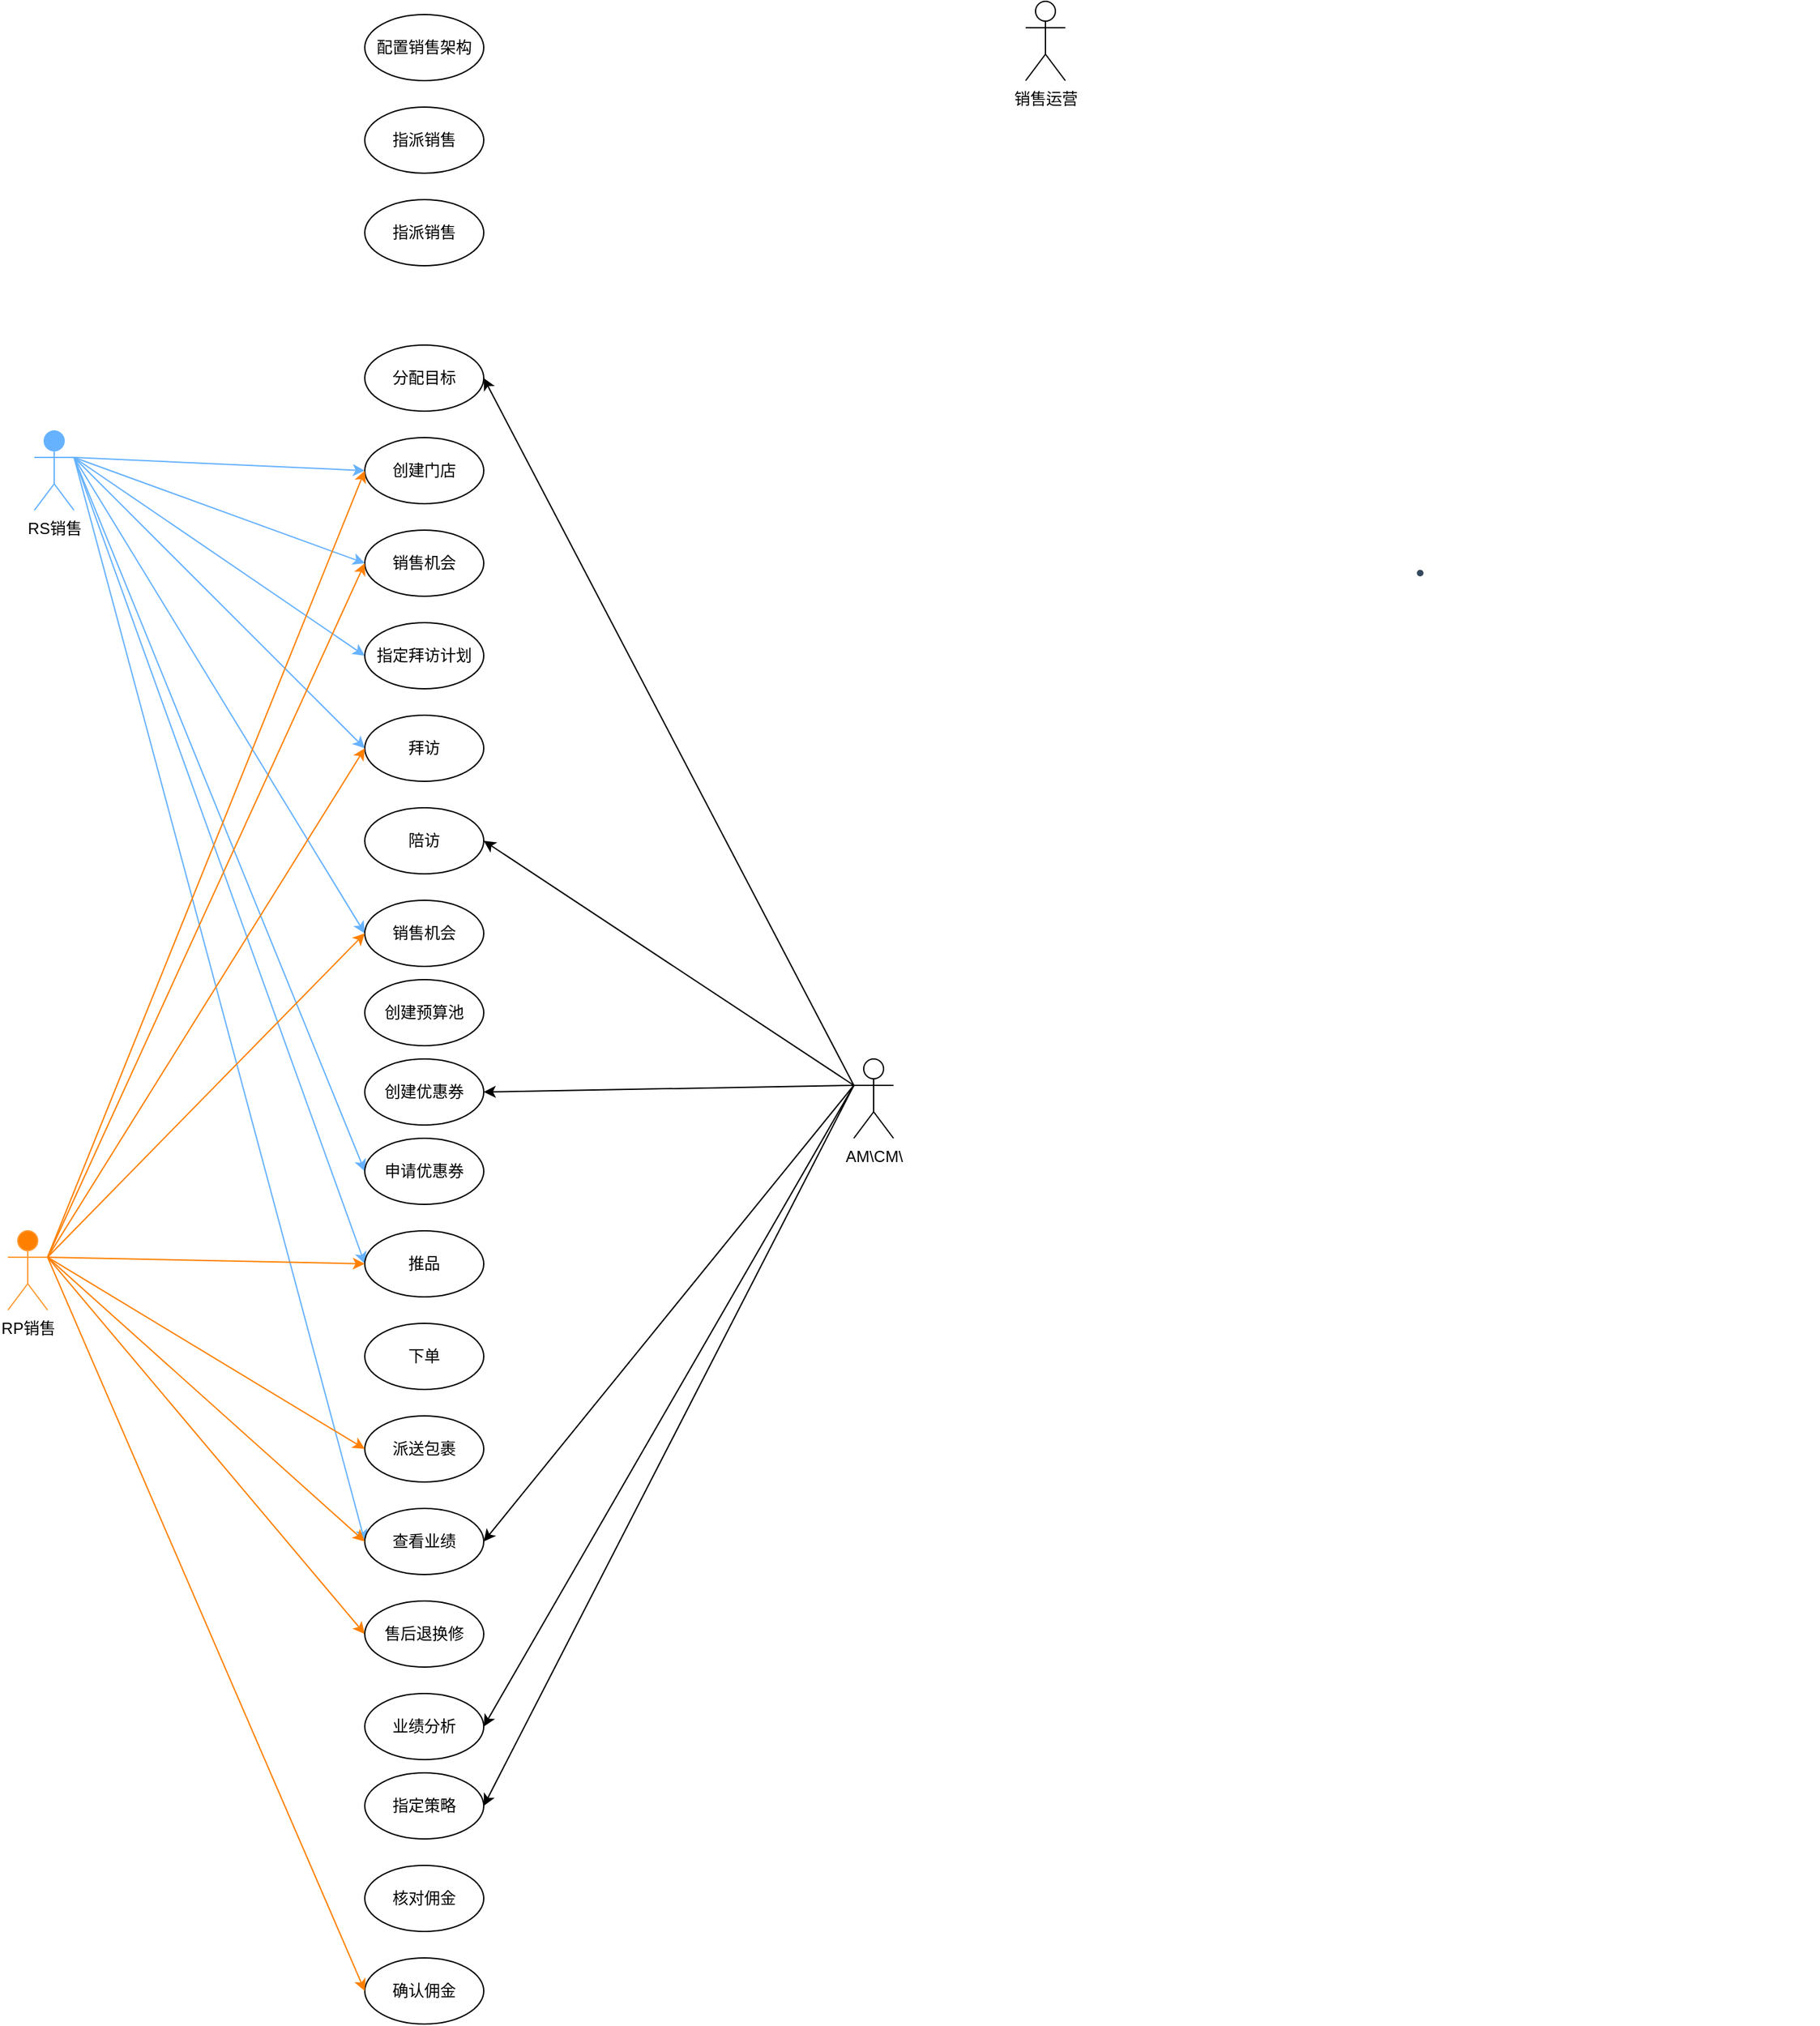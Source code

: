 <mxfile version="27.1.6">
  <diagram name="第 1 页" id="Rd4k-c5nyx-5NQ8se79g">
    <mxGraphModel dx="1183" dy="1963" grid="1" gridSize="10" guides="1" tooltips="1" connect="1" arrows="1" fold="1" page="1" pageScale="1" pageWidth="827" pageHeight="1169" math="0" shadow="0">
      <root>
        <mxCell id="0" />
        <mxCell id="1" parent="0" />
        <mxCell id="XD7w7CoPH_M2G8A22QaK-30" style="rounded=0;orthogonalLoop=1;jettySize=auto;html=1;entryX=0;entryY=0.5;entryDx=0;entryDy=0;exitX=1;exitY=0.333;exitDx=0;exitDy=0;exitPerimeter=0;fillColor=none;strokeColor=#66B2FF;" edge="1" parent="1" source="13VthSZgflkiJFEwZ5WM-1" target="XD7w7CoPH_M2G8A22QaK-26">
          <mxGeometry relative="1" as="geometry" />
        </mxCell>
        <mxCell id="XD7w7CoPH_M2G8A22QaK-32" style="edgeStyle=none;rounded=0;orthogonalLoop=1;jettySize=auto;html=1;entryX=0;entryY=0.5;entryDx=0;entryDy=0;exitX=1;exitY=0.333;exitDx=0;exitDy=0;exitPerimeter=0;fillColor=none;strokeColor=#66B2FF;" edge="1" parent="1" source="13VthSZgflkiJFEwZ5WM-1" target="XD7w7CoPH_M2G8A22QaK-1">
          <mxGeometry relative="1" as="geometry" />
        </mxCell>
        <mxCell id="XD7w7CoPH_M2G8A22QaK-33" style="edgeStyle=none;rounded=0;orthogonalLoop=1;jettySize=auto;html=1;entryX=0;entryY=0.5;entryDx=0;entryDy=0;exitX=1;exitY=0.333;exitDx=0;exitDy=0;exitPerimeter=0;fillColor=none;strokeColor=#66B2FF;" edge="1" parent="1" source="13VthSZgflkiJFEwZ5WM-1" target="13VthSZgflkiJFEwZ5WM-2">
          <mxGeometry relative="1" as="geometry" />
        </mxCell>
        <mxCell id="XD7w7CoPH_M2G8A22QaK-34" style="edgeStyle=none;rounded=0;orthogonalLoop=1;jettySize=auto;html=1;entryX=0;entryY=0.5;entryDx=0;entryDy=0;exitX=1;exitY=0.333;exitDx=0;exitDy=0;exitPerimeter=0;fillColor=none;strokeColor=#66B2FF;" edge="1" parent="1" source="13VthSZgflkiJFEwZ5WM-1" target="XD7w7CoPH_M2G8A22QaK-13">
          <mxGeometry relative="1" as="geometry" />
        </mxCell>
        <mxCell id="XD7w7CoPH_M2G8A22QaK-37" style="edgeStyle=none;rounded=0;orthogonalLoop=1;jettySize=auto;html=1;entryX=0;entryY=0.5;entryDx=0;entryDy=0;exitX=1;exitY=0.333;exitDx=0;exitDy=0;exitPerimeter=0;fillColor=none;strokeColor=#66B2FF;" edge="1" parent="1" source="13VthSZgflkiJFEwZ5WM-1" target="XD7w7CoPH_M2G8A22QaK-36">
          <mxGeometry relative="1" as="geometry" />
        </mxCell>
        <mxCell id="XD7w7CoPH_M2G8A22QaK-38" style="edgeStyle=none;rounded=0;orthogonalLoop=1;jettySize=auto;html=1;entryX=0;entryY=0.5;entryDx=0;entryDy=0;exitX=1;exitY=0.333;exitDx=0;exitDy=0;exitPerimeter=0;fillColor=none;strokeColor=#66B2FF;" edge="1" parent="1" source="13VthSZgflkiJFEwZ5WM-1" target="XD7w7CoPH_M2G8A22QaK-16">
          <mxGeometry relative="1" as="geometry" />
        </mxCell>
        <mxCell id="XD7w7CoPH_M2G8A22QaK-39" style="edgeStyle=none;rounded=0;orthogonalLoop=1;jettySize=auto;html=1;entryX=0;entryY=0.5;entryDx=0;entryDy=0;exitX=1;exitY=0.333;exitDx=0;exitDy=0;exitPerimeter=0;fillColor=none;strokeColor=#66B2FF;" edge="1" parent="1" source="13VthSZgflkiJFEwZ5WM-1" target="XD7w7CoPH_M2G8A22QaK-18">
          <mxGeometry relative="1" as="geometry" />
        </mxCell>
        <mxCell id="XD7w7CoPH_M2G8A22QaK-42" style="edgeStyle=none;rounded=0;orthogonalLoop=1;jettySize=auto;html=1;exitX=1;exitY=0.333;exitDx=0;exitDy=0;exitPerimeter=0;entryX=0;entryY=0.5;entryDx=0;entryDy=0;fillColor=none;strokeColor=#66B2FF;" edge="1" parent="1" source="13VthSZgflkiJFEwZ5WM-1" target="XD7w7CoPH_M2G8A22QaK-20">
          <mxGeometry relative="1" as="geometry" />
        </mxCell>
        <mxCell id="13VthSZgflkiJFEwZ5WM-1" value="RS销售" style="shape=umlActor;verticalLabelPosition=bottom;verticalAlign=top;html=1;outlineConnect=0;fillColor=#66B2FF;strokeColor=#66B2FF;" parent="1" vertex="1">
          <mxGeometry x="50" y="75" width="30" height="60" as="geometry" />
        </mxCell>
        <mxCell id="13VthSZgflkiJFEwZ5WM-2" value="指定拜访计划" style="ellipse;whiteSpace=wrap;html=1;" parent="1" vertex="1">
          <mxGeometry x="300" y="220" width="90" height="50" as="geometry" />
        </mxCell>
        <mxCell id="XD7w7CoPH_M2G8A22QaK-1" value="销售机会" style="ellipse;whiteSpace=wrap;html=1;" vertex="1" parent="1">
          <mxGeometry x="300" y="150" width="90" height="50" as="geometry" />
        </mxCell>
        <mxCell id="XD7w7CoPH_M2G8A22QaK-11" value="&lt;ul style=&quot;box-sizing: border-box; --tw-border-spacing-x: 0; --tw-border-spacing-y: 0; --tw-translate-x: 0; --tw-translate-y: 0; --tw-rotate: 0; --tw-skew-x: 0; --tw-skew-y: 0; --tw-scale-x: 1; --tw-scale-y: 1; --tw-pan-x: ; --tw-pan-y: ; --tw-pinch-zoom: ; --tw-scroll-snap-strictness: proximity; --tw-ordinal: ; --tw-slashed-zero: ; --tw-numeric-figure: ; --tw-numeric-spacing: ; --tw-numeric-fraction: ; --tw-ring-inset: ; --tw-ring-offset-width: 0px; --tw-ring-offset-color: light-dark(#fff, #000000); --tw-ring-color: rgb(59 130 246 / .5); --tw-ring-offset-shadow: 0 0 #0000; --tw-ring-shadow: 0 0 #0000; --tw-shadow: 0 0 #0000; --tw-shadow-colored: 0 0 #0000; --tw-blur: ; --tw-brightness: ; --tw-contrast: ; --tw-grayscale: ; --tw-hue-rotate: ; --tw-invert: ; --tw-saturate: ; --tw-sepia: ; --tw-drop-shadow: ; --tw-backdrop-blur: ; --tw-backdrop-brightness: ; --tw-backdrop-contrast: ; --tw-backdrop-grayscale: ; --tw-backdrop-hue-rotate: ; --tw-backdrop-invert: ; --tw-backdrop-opacity: ; --tw-backdrop-saturate: ; --tw-backdrop-sepia: ; margin: 0px; padding-left: 30px; position: relative; caret-color: rgb(52, 73, 94); color: rgb(52, 73, 94); font-family: Ubuntu, &amp;quot;Source Sans Pro&amp;quot;, sans-serif; font-size: 16px; font-style: normal; font-variant-caps: normal; font-weight: 400; letter-spacing: normal; text-align: left; text-indent: 0px; text-transform: none; white-space: normal; word-spacing: 0px; -webkit-text-stroke-width: 0px; text-decoration: none;&quot; data-mark=&quot;-&quot; class=&quot;ul-list&quot;&gt;&lt;li style=&quot;box-sizing: border-box; --tw-border-spacing-x: 0; --tw-border-spacing-y: 0; --tw-translate-x: 0; --tw-translate-y: 0; --tw-rotate: 0; --tw-skew-x: 0; --tw-skew-y: 0; --tw-scale-x: 1; --tw-scale-y: 1; --tw-pan-x: ; --tw-pan-y: ; --tw-pinch-zoom: ; --tw-scroll-snap-strictness: proximity; --tw-ordinal: ; --tw-slashed-zero: ; --tw-numeric-figure: ; --tw-numeric-spacing: ; --tw-numeric-fraction: ; --tw-ring-inset: ; --tw-ring-offset-width: 0px; --tw-ring-offset-color: light-dark(#fff, #000000); --tw-ring-color: rgb(59 130 246 / .5); --tw-ring-offset-shadow: 0 0 #0000; --tw-ring-shadow: 0 0 #0000; --tw-shadow: 0 0 #0000; --tw-shadow-colored: 0 0 #0000; --tw-blur: ; --tw-brightness: ; --tw-contrast: ; --tw-grayscale: ; --tw-hue-rotate: ; --tw-invert: ; --tw-saturate: ; --tw-sepia: ; --tw-drop-shadow: ; --tw-backdrop-blur: ; --tw-backdrop-brightness: ; --tw-backdrop-contrast: ; --tw-backdrop-grayscale: ; --tw-backdrop-hue-rotate: ; --tw-backdrop-invert: ; --tw-backdrop-opacity: ; --tw-backdrop-saturate: ; --tw-backdrop-sepia: ; margin: 0px; position: relative;&quot; class=&quot;md-list-item md-focus-container&quot;&gt;&lt;p style=&quot;box-sizing: border-box; --tw-border-spacing-x: 0; --tw-border-spacing-y: 0; --tw-translate-x: 0; --tw-translate-y: 0; --tw-rotate: 0; --tw-skew-x: 0; --tw-skew-y: 0; --tw-scale-x: 1; --tw-scale-y: 1; --tw-pan-x: ; --tw-pan-y: ; --tw-pinch-zoom: ; --tw-scroll-snap-strictness: proximity; --tw-ordinal: ; --tw-slashed-zero: ; --tw-numeric-figure: ; --tw-numeric-spacing: ; --tw-numeric-fraction: ; --tw-ring-inset: ; --tw-ring-offset-width: 0px; --tw-ring-offset-color: light-dark(#fff, #000000); --tw-ring-color: rgb(59 130 246 / .5); --tw-ring-offset-shadow: 0 0 #0000; --tw-ring-shadow: 0 0 #0000; --tw-shadow: 0 0 #0000; --tw-shadow-colored: 0 0 #0000; --tw-blur: ; --tw-brightness: ; --tw-contrast: ; --tw-grayscale: ; --tw-hue-rotate: ; --tw-invert: ; --tw-saturate: ; --tw-sepia: ; --tw-drop-shadow: ; --tw-backdrop-blur: ; --tw-backdrop-brightness: ; --tw-backdrop-contrast: ; --tw-backdrop-grayscale: ; --tw-backdrop-hue-rotate: ; --tw-backdrop-invert: ; --tw-backdrop-opacity: ; --tw-backdrop-saturate: ; --tw-backdrop-sepia: ; line-height: 1.6rem; orphans: 4; margin: 0px 0px 0.5rem; white-space: pre-wrap; position: relative; word-spacing: 0.05rem;&quot; class=&quot;md-end-block md-p md-focus&quot;&gt;&lt;br&gt;&lt;/p&gt;&lt;/li&gt;&lt;/ul&gt;" style="text;html=1;align=center;verticalAlign=middle;whiteSpace=wrap;rounded=0;" vertex="1" parent="1">
          <mxGeometry x="800" y="170" width="600" height="30" as="geometry" />
        </mxCell>
        <mxCell id="XD7w7CoPH_M2G8A22QaK-13" value="拜访" style="ellipse;whiteSpace=wrap;html=1;" vertex="1" parent="1">
          <mxGeometry x="300" y="290" width="90" height="50" as="geometry" />
        </mxCell>
        <mxCell id="XD7w7CoPH_M2G8A22QaK-14" value="陪访" style="ellipse;whiteSpace=wrap;html=1;" vertex="1" parent="1">
          <mxGeometry x="300" y="360" width="90" height="50" as="geometry" />
        </mxCell>
        <mxCell id="XD7w7CoPH_M2G8A22QaK-15" value="创建优惠券" style="ellipse;whiteSpace=wrap;html=1;" vertex="1" parent="1">
          <mxGeometry x="300" y="550" width="90" height="50" as="geometry" />
        </mxCell>
        <mxCell id="XD7w7CoPH_M2G8A22QaK-16" value="申请优惠券" style="ellipse;whiteSpace=wrap;html=1;" vertex="1" parent="1">
          <mxGeometry x="300" y="610" width="90" height="50" as="geometry" />
        </mxCell>
        <mxCell id="XD7w7CoPH_M2G8A22QaK-18" value="推品" style="ellipse;whiteSpace=wrap;html=1;" vertex="1" parent="1">
          <mxGeometry x="300" y="680" width="90" height="50" as="geometry" />
        </mxCell>
        <mxCell id="XD7w7CoPH_M2G8A22QaK-19" value="下单" style="ellipse;whiteSpace=wrap;html=1;" vertex="1" parent="1">
          <mxGeometry x="300" y="750" width="90" height="50" as="geometry" />
        </mxCell>
        <mxCell id="XD7w7CoPH_M2G8A22QaK-20" value="查看业绩" style="ellipse;whiteSpace=wrap;html=1;" vertex="1" parent="1">
          <mxGeometry x="300" y="890" width="90" height="50" as="geometry" />
        </mxCell>
        <mxCell id="XD7w7CoPH_M2G8A22QaK-21" value="业绩分析" style="ellipse;whiteSpace=wrap;html=1;" vertex="1" parent="1">
          <mxGeometry x="300" y="1030" width="90" height="50" as="geometry" />
        </mxCell>
        <mxCell id="XD7w7CoPH_M2G8A22QaK-22" value="指定策略" style="ellipse;whiteSpace=wrap;html=1;" vertex="1" parent="1">
          <mxGeometry x="300" y="1090" width="90" height="50" as="geometry" />
        </mxCell>
        <mxCell id="XD7w7CoPH_M2G8A22QaK-25" value="派送包裹" style="ellipse;whiteSpace=wrap;html=1;" vertex="1" parent="1">
          <mxGeometry x="300" y="820" width="90" height="50" as="geometry" />
        </mxCell>
        <mxCell id="XD7w7CoPH_M2G8A22QaK-26" value="创建门店" style="ellipse;whiteSpace=wrap;html=1;" vertex="1" parent="1">
          <mxGeometry x="300" y="80" width="90" height="50" as="geometry" />
        </mxCell>
        <mxCell id="XD7w7CoPH_M2G8A22QaK-29" value="核对佣金" style="ellipse;whiteSpace=wrap;html=1;" vertex="1" parent="1">
          <mxGeometry x="300" y="1160" width="90" height="50" as="geometry" />
        </mxCell>
        <mxCell id="XD7w7CoPH_M2G8A22QaK-36" value="销售机会" style="ellipse;whiteSpace=wrap;html=1;" vertex="1" parent="1">
          <mxGeometry x="300" y="430" width="90" height="50" as="geometry" />
        </mxCell>
        <mxCell id="XD7w7CoPH_M2G8A22QaK-49" value="创建预算池" style="ellipse;whiteSpace=wrap;html=1;" vertex="1" parent="1">
          <mxGeometry x="300" y="490" width="90" height="50" as="geometry" />
        </mxCell>
        <mxCell id="XD7w7CoPH_M2G8A22QaK-51" value="确认佣金" style="ellipse;whiteSpace=wrap;html=1;" vertex="1" parent="1">
          <mxGeometry x="300" y="1230" width="90" height="50" as="geometry" />
        </mxCell>
        <mxCell id="XD7w7CoPH_M2G8A22QaK-52" value="配置销售架构" style="ellipse;whiteSpace=wrap;html=1;" vertex="1" parent="1">
          <mxGeometry x="300" y="-240" width="90" height="50" as="geometry" />
        </mxCell>
        <mxCell id="XD7w7CoPH_M2G8A22QaK-69" style="edgeStyle=none;rounded=0;orthogonalLoop=1;jettySize=auto;html=1;entryX=0;entryY=0.5;entryDx=0;entryDy=0;exitX=1;exitY=0.333;exitDx=0;exitDy=0;exitPerimeter=0;fillColor=#ffe6cc;strokeColor=#FF8000;" edge="1" parent="1" source="XD7w7CoPH_M2G8A22QaK-53" target="XD7w7CoPH_M2G8A22QaK-26">
          <mxGeometry relative="1" as="geometry" />
        </mxCell>
        <mxCell id="XD7w7CoPH_M2G8A22QaK-70" style="edgeStyle=none;rounded=0;orthogonalLoop=1;jettySize=auto;html=1;exitX=1;exitY=0.333;exitDx=0;exitDy=0;exitPerimeter=0;entryX=0;entryY=0.5;entryDx=0;entryDy=0;fillColor=#ffe6cc;strokeColor=#FF8000;" edge="1" parent="1" source="XD7w7CoPH_M2G8A22QaK-53" target="XD7w7CoPH_M2G8A22QaK-1">
          <mxGeometry relative="1" as="geometry" />
        </mxCell>
        <mxCell id="XD7w7CoPH_M2G8A22QaK-71" style="edgeStyle=none;rounded=0;orthogonalLoop=1;jettySize=auto;html=1;exitX=1;exitY=0.333;exitDx=0;exitDy=0;exitPerimeter=0;entryX=0;entryY=0.5;entryDx=0;entryDy=0;fillColor=#ffe6cc;strokeColor=#FF8000;" edge="1" parent="1" source="XD7w7CoPH_M2G8A22QaK-53" target="XD7w7CoPH_M2G8A22QaK-13">
          <mxGeometry relative="1" as="geometry" />
        </mxCell>
        <mxCell id="XD7w7CoPH_M2G8A22QaK-72" style="edgeStyle=none;rounded=0;orthogonalLoop=1;jettySize=auto;html=1;exitX=1;exitY=0.333;exitDx=0;exitDy=0;exitPerimeter=0;entryX=0;entryY=0.5;entryDx=0;entryDy=0;fillColor=#ffe6cc;strokeColor=#FF8000;" edge="1" parent="1" source="XD7w7CoPH_M2G8A22QaK-53" target="XD7w7CoPH_M2G8A22QaK-36">
          <mxGeometry relative="1" as="geometry" />
        </mxCell>
        <mxCell id="XD7w7CoPH_M2G8A22QaK-74" style="edgeStyle=none;rounded=0;orthogonalLoop=1;jettySize=auto;html=1;exitX=1;exitY=0.333;exitDx=0;exitDy=0;exitPerimeter=0;entryX=0;entryY=0.5;entryDx=0;entryDy=0;fillColor=#ffe6cc;strokeColor=#FF8000;" edge="1" parent="1" source="XD7w7CoPH_M2G8A22QaK-53" target="XD7w7CoPH_M2G8A22QaK-18">
          <mxGeometry relative="1" as="geometry" />
        </mxCell>
        <mxCell id="XD7w7CoPH_M2G8A22QaK-75" style="edgeStyle=none;rounded=0;orthogonalLoop=1;jettySize=auto;html=1;exitX=1;exitY=0.333;exitDx=0;exitDy=0;exitPerimeter=0;entryX=0;entryY=0.5;entryDx=0;entryDy=0;fillColor=#ffe6cc;strokeColor=#FF8000;" edge="1" parent="1" source="XD7w7CoPH_M2G8A22QaK-53" target="XD7w7CoPH_M2G8A22QaK-25">
          <mxGeometry relative="1" as="geometry" />
        </mxCell>
        <mxCell id="XD7w7CoPH_M2G8A22QaK-77" style="edgeStyle=none;rounded=0;orthogonalLoop=1;jettySize=auto;html=1;exitX=1;exitY=0.333;exitDx=0;exitDy=0;exitPerimeter=0;entryX=0;entryY=0.5;entryDx=0;entryDy=0;fillColor=#ffe6cc;strokeColor=#FF8000;" edge="1" parent="1" source="XD7w7CoPH_M2G8A22QaK-53" target="XD7w7CoPH_M2G8A22QaK-51">
          <mxGeometry relative="1" as="geometry" />
        </mxCell>
        <mxCell id="XD7w7CoPH_M2G8A22QaK-79" style="edgeStyle=none;rounded=0;orthogonalLoop=1;jettySize=auto;html=1;exitX=1;exitY=0.333;exitDx=0;exitDy=0;exitPerimeter=0;entryX=0;entryY=0.5;entryDx=0;entryDy=0;fillColor=#ffe6cc;strokeColor=#FF8000;" edge="1" parent="1" source="XD7w7CoPH_M2G8A22QaK-53" target="XD7w7CoPH_M2G8A22QaK-78">
          <mxGeometry relative="1" as="geometry" />
        </mxCell>
        <mxCell id="XD7w7CoPH_M2G8A22QaK-80" style="edgeStyle=none;rounded=0;orthogonalLoop=1;jettySize=auto;html=1;exitX=1;exitY=0.333;exitDx=0;exitDy=0;exitPerimeter=0;entryX=0;entryY=0.5;entryDx=0;entryDy=0;fillColor=#ffe6cc;strokeColor=#FF8000;" edge="1" parent="1" source="XD7w7CoPH_M2G8A22QaK-53" target="XD7w7CoPH_M2G8A22QaK-20">
          <mxGeometry relative="1" as="geometry" />
        </mxCell>
        <mxCell id="XD7w7CoPH_M2G8A22QaK-53" value="RP销售" style="shape=umlActor;verticalLabelPosition=bottom;verticalAlign=top;html=1;outlineConnect=0;strokeColor=#FF9933;fillColor=#FF8000;" vertex="1" parent="1">
          <mxGeometry x="30" y="680" width="30" height="60" as="geometry" />
        </mxCell>
        <mxCell id="XD7w7CoPH_M2G8A22QaK-78" value="售后退换修" style="ellipse;whiteSpace=wrap;html=1;" vertex="1" parent="1">
          <mxGeometry x="300" y="960" width="90" height="50" as="geometry" />
        </mxCell>
        <mxCell id="XD7w7CoPH_M2G8A22QaK-82" value="销售运营" style="shape=umlActor;verticalLabelPosition=bottom;verticalAlign=top;html=1;outlineConnect=0;" vertex="1" parent="1">
          <mxGeometry x="800" y="-250" width="30" height="60" as="geometry" />
        </mxCell>
        <mxCell id="XD7w7CoPH_M2G8A22QaK-86" value="指派销售" style="ellipse;whiteSpace=wrap;html=1;" vertex="1" parent="1">
          <mxGeometry x="300" y="-170" width="90" height="50" as="geometry" />
        </mxCell>
        <mxCell id="XD7w7CoPH_M2G8A22QaK-87" value="指派销售" style="ellipse;whiteSpace=wrap;html=1;" vertex="1" parent="1">
          <mxGeometry x="300" y="-100" width="90" height="50" as="geometry" />
        </mxCell>
        <mxCell id="XD7w7CoPH_M2G8A22QaK-90" style="edgeStyle=none;rounded=0;orthogonalLoop=1;jettySize=auto;html=1;entryX=1;entryY=0.5;entryDx=0;entryDy=0;exitX=0;exitY=0.333;exitDx=0;exitDy=0;exitPerimeter=0;" edge="1" parent="1" source="XD7w7CoPH_M2G8A22QaK-88" target="XD7w7CoPH_M2G8A22QaK-89">
          <mxGeometry relative="1" as="geometry" />
        </mxCell>
        <mxCell id="XD7w7CoPH_M2G8A22QaK-91" style="edgeStyle=none;rounded=0;orthogonalLoop=1;jettySize=auto;html=1;exitX=0;exitY=0.333;exitDx=0;exitDy=0;exitPerimeter=0;entryX=1;entryY=0.5;entryDx=0;entryDy=0;" edge="1" parent="1" source="XD7w7CoPH_M2G8A22QaK-88" target="XD7w7CoPH_M2G8A22QaK-14">
          <mxGeometry relative="1" as="geometry" />
        </mxCell>
        <mxCell id="XD7w7CoPH_M2G8A22QaK-93" style="edgeStyle=none;rounded=0;orthogonalLoop=1;jettySize=auto;html=1;exitX=0;exitY=0.333;exitDx=0;exitDy=0;exitPerimeter=0;entryX=1;entryY=0.5;entryDx=0;entryDy=0;" edge="1" parent="1" source="XD7w7CoPH_M2G8A22QaK-88" target="XD7w7CoPH_M2G8A22QaK-15">
          <mxGeometry relative="1" as="geometry" />
        </mxCell>
        <mxCell id="XD7w7CoPH_M2G8A22QaK-94" style="edgeStyle=none;rounded=0;orthogonalLoop=1;jettySize=auto;html=1;exitX=0;exitY=0.333;exitDx=0;exitDy=0;exitPerimeter=0;entryX=1;entryY=0.5;entryDx=0;entryDy=0;" edge="1" parent="1" source="XD7w7CoPH_M2G8A22QaK-88" target="XD7w7CoPH_M2G8A22QaK-20">
          <mxGeometry relative="1" as="geometry" />
        </mxCell>
        <mxCell id="XD7w7CoPH_M2G8A22QaK-95" style="edgeStyle=none;rounded=0;orthogonalLoop=1;jettySize=auto;html=1;exitX=0;exitY=0.333;exitDx=0;exitDy=0;exitPerimeter=0;entryX=1;entryY=0.5;entryDx=0;entryDy=0;" edge="1" parent="1" source="XD7w7CoPH_M2G8A22QaK-88" target="XD7w7CoPH_M2G8A22QaK-21">
          <mxGeometry relative="1" as="geometry">
            <mxPoint x="580" y="750" as="targetPoint" />
          </mxGeometry>
        </mxCell>
        <mxCell id="XD7w7CoPH_M2G8A22QaK-96" style="edgeStyle=none;rounded=0;orthogonalLoop=1;jettySize=auto;html=1;exitX=0;exitY=0.333;exitDx=0;exitDy=0;exitPerimeter=0;entryX=1;entryY=0.5;entryDx=0;entryDy=0;" edge="1" parent="1" source="XD7w7CoPH_M2G8A22QaK-88" target="XD7w7CoPH_M2G8A22QaK-22">
          <mxGeometry relative="1" as="geometry" />
        </mxCell>
        <mxCell id="XD7w7CoPH_M2G8A22QaK-88" value="AM\CM\" style="shape=umlActor;verticalLabelPosition=bottom;verticalAlign=top;html=1;outlineConnect=0;" vertex="1" parent="1">
          <mxGeometry x="670" y="550" width="30" height="60" as="geometry" />
        </mxCell>
        <mxCell id="XD7w7CoPH_M2G8A22QaK-89" value="分配目标" style="ellipse;whiteSpace=wrap;html=1;" vertex="1" parent="1">
          <mxGeometry x="300" y="10" width="90" height="50" as="geometry" />
        </mxCell>
      </root>
    </mxGraphModel>
  </diagram>
</mxfile>
